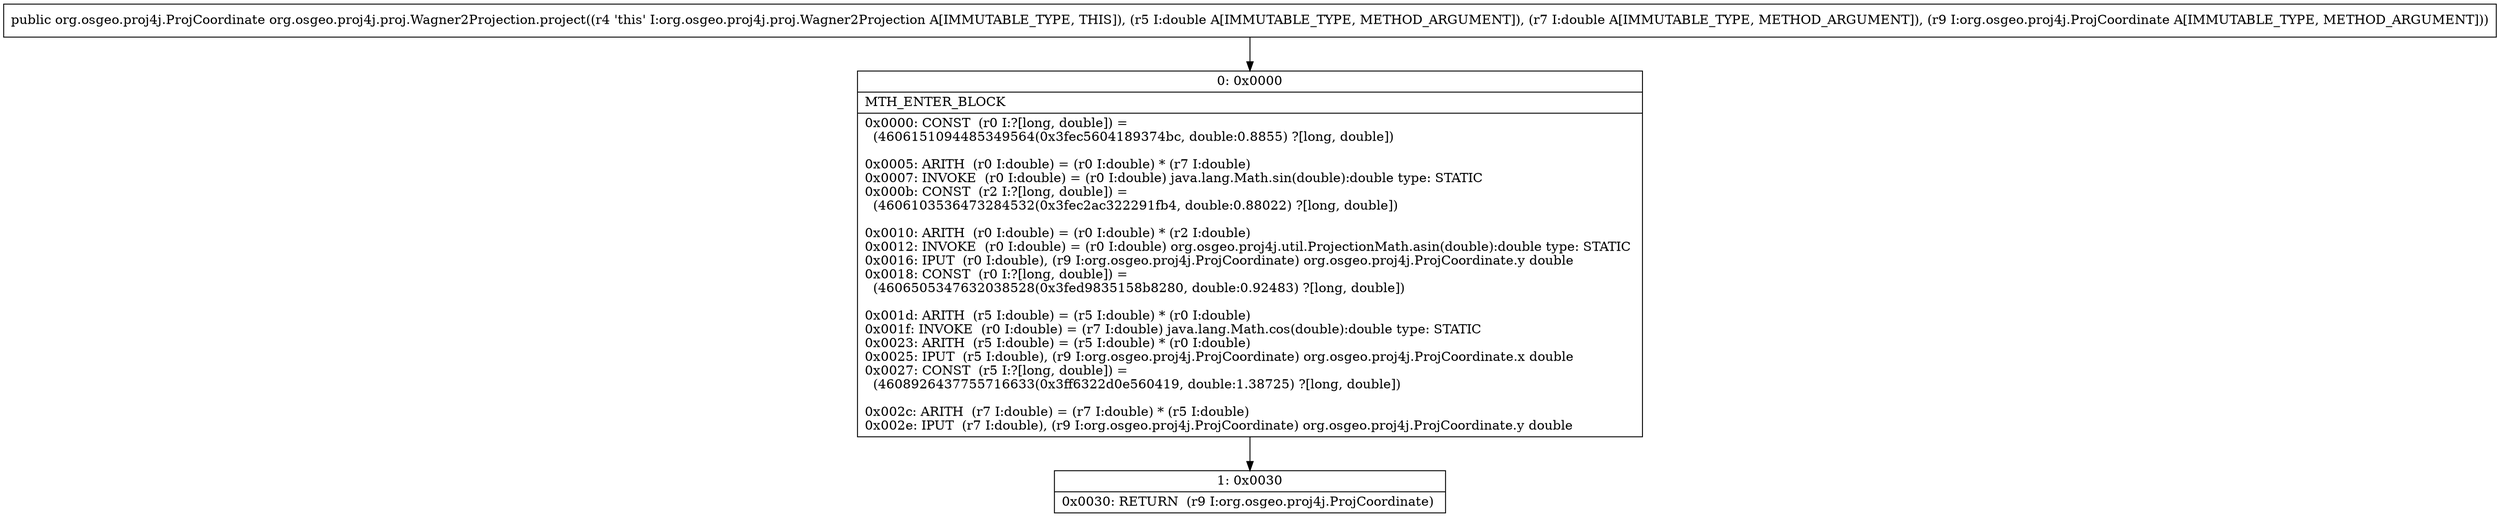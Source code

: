 digraph "CFG fororg.osgeo.proj4j.proj.Wagner2Projection.project(DDLorg\/osgeo\/proj4j\/ProjCoordinate;)Lorg\/osgeo\/proj4j\/ProjCoordinate;" {
Node_0 [shape=record,label="{0\:\ 0x0000|MTH_ENTER_BLOCK\l|0x0000: CONST  (r0 I:?[long, double]) = \l  (4606151094485349564(0x3fec5604189374bc, double:0.8855) ?[long, double])\l \l0x0005: ARITH  (r0 I:double) = (r0 I:double) * (r7 I:double) \l0x0007: INVOKE  (r0 I:double) = (r0 I:double) java.lang.Math.sin(double):double type: STATIC \l0x000b: CONST  (r2 I:?[long, double]) = \l  (4606103536473284532(0x3fec2ac322291fb4, double:0.88022) ?[long, double])\l \l0x0010: ARITH  (r0 I:double) = (r0 I:double) * (r2 I:double) \l0x0012: INVOKE  (r0 I:double) = (r0 I:double) org.osgeo.proj4j.util.ProjectionMath.asin(double):double type: STATIC \l0x0016: IPUT  (r0 I:double), (r9 I:org.osgeo.proj4j.ProjCoordinate) org.osgeo.proj4j.ProjCoordinate.y double \l0x0018: CONST  (r0 I:?[long, double]) = \l  (4606505347632038528(0x3fed9835158b8280, double:0.92483) ?[long, double])\l \l0x001d: ARITH  (r5 I:double) = (r5 I:double) * (r0 I:double) \l0x001f: INVOKE  (r0 I:double) = (r7 I:double) java.lang.Math.cos(double):double type: STATIC \l0x0023: ARITH  (r5 I:double) = (r5 I:double) * (r0 I:double) \l0x0025: IPUT  (r5 I:double), (r9 I:org.osgeo.proj4j.ProjCoordinate) org.osgeo.proj4j.ProjCoordinate.x double \l0x0027: CONST  (r5 I:?[long, double]) = \l  (4608926437755716633(0x3ff6322d0e560419, double:1.38725) ?[long, double])\l \l0x002c: ARITH  (r7 I:double) = (r7 I:double) * (r5 I:double) \l0x002e: IPUT  (r7 I:double), (r9 I:org.osgeo.proj4j.ProjCoordinate) org.osgeo.proj4j.ProjCoordinate.y double \l}"];
Node_1 [shape=record,label="{1\:\ 0x0030|0x0030: RETURN  (r9 I:org.osgeo.proj4j.ProjCoordinate) \l}"];
MethodNode[shape=record,label="{public org.osgeo.proj4j.ProjCoordinate org.osgeo.proj4j.proj.Wagner2Projection.project((r4 'this' I:org.osgeo.proj4j.proj.Wagner2Projection A[IMMUTABLE_TYPE, THIS]), (r5 I:double A[IMMUTABLE_TYPE, METHOD_ARGUMENT]), (r7 I:double A[IMMUTABLE_TYPE, METHOD_ARGUMENT]), (r9 I:org.osgeo.proj4j.ProjCoordinate A[IMMUTABLE_TYPE, METHOD_ARGUMENT])) }"];
MethodNode -> Node_0;
Node_0 -> Node_1;
}

